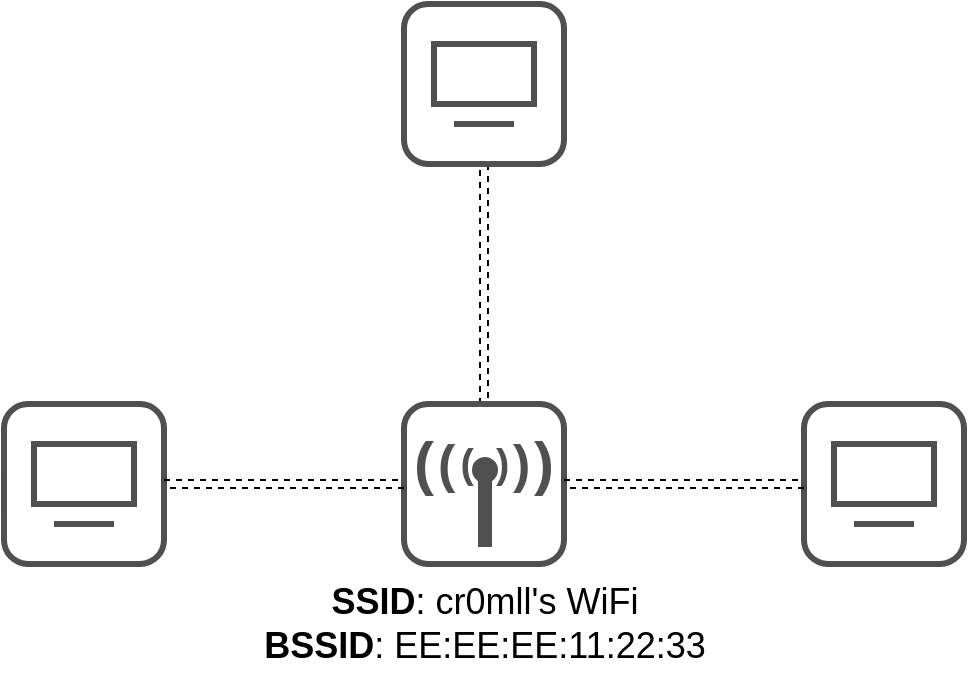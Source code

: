 <mxfile version="20.2.6" type="device"><diagram id="4mtm4rnbP0YaJP-8vygl" name="Page-1"><mxGraphModel dx="1422" dy="780" grid="1" gridSize="10" guides="1" tooltips="1" connect="1" arrows="1" fold="1" page="1" pageScale="1" pageWidth="850" pageHeight="1100" background="#ffffff" math="0" shadow="0"><root><mxCell id="0"/><mxCell id="1" parent="0"/><mxCell id="beIetCgcqoHNia07RHOe-2" value="" style="group" vertex="1" connectable="0" parent="1"><mxGeometry x="160" y="320" width="80" height="80" as="geometry"/></mxCell><mxCell id="beIetCgcqoHNia07RHOe-3" value="" style="rounded=1;whiteSpace=wrap;html=1;strokeWidth=3;strokeColor=#505050;" vertex="1" parent="beIetCgcqoHNia07RHOe-2"><mxGeometry width="80" height="80" as="geometry"/></mxCell><mxCell id="beIetCgcqoHNia07RHOe-4" value="" style="rounded=0;whiteSpace=wrap;html=1;strokeColor=#505050;strokeWidth=3;" vertex="1" parent="beIetCgcqoHNia07RHOe-2"><mxGeometry x="15" y="20" width="50" height="30" as="geometry"/></mxCell><mxCell id="beIetCgcqoHNia07RHOe-5" value="" style="endArrow=none;html=1;rounded=0;strokeWidth=3;strokeColor=#505050;" edge="1" parent="beIetCgcqoHNia07RHOe-2"><mxGeometry width="50" height="50" relative="1" as="geometry"><mxPoint x="25" y="60" as="sourcePoint"/><mxPoint x="55" y="60" as="targetPoint"/></mxGeometry></mxCell><mxCell id="beIetCgcqoHNia07RHOe-20" style="edgeStyle=orthogonalEdgeStyle;rounded=0;orthogonalLoop=1;jettySize=auto;html=1;exitX=0.5;exitY=0;exitDx=0;exitDy=0;entryX=0.5;entryY=1;entryDx=0;entryDy=0;shape=link;dashed=1;" edge="1" parent="1" source="beIetCgcqoHNia07RHOe-6" target="beIetCgcqoHNia07RHOe-17"><mxGeometry relative="1" as="geometry"/></mxCell><mxCell id="beIetCgcqoHNia07RHOe-6" value="" style="rounded=1;whiteSpace=wrap;html=1;strokeWidth=3;strokeColor=#505050;" vertex="1" parent="1"><mxGeometry x="360" y="320" width="80" height="80" as="geometry"/></mxCell><mxCell id="beIetCgcqoHNia07RHOe-7" value="" style="rounded=0;whiteSpace=wrap;html=1;strokeColor=#505050;strokeWidth=3;fillColor=#505050;" vertex="1" parent="1"><mxGeometry x="398.5" y="360" width="4" height="30" as="geometry"/></mxCell><mxCell id="beIetCgcqoHNia07RHOe-8" value="" style="ellipse;whiteSpace=wrap;html=1;aspect=fixed;strokeColor=#505050;strokeWidth=3;fillColor=#505050;" vertex="1" parent="1"><mxGeometry x="395.5" y="348" width="10" height="10" as="geometry"/></mxCell><mxCell id="beIetCgcqoHNia07RHOe-9" value="&lt;font style=&quot;font-size: 20px;&quot; color=&quot;#505050&quot;&gt;(&amp;nbsp; )&lt;/font&gt;" style="text;html=1;align=center;verticalAlign=middle;resizable=0;points=[];autosize=1;strokeColor=none;fillColor=none;fontSize=18;fontStyle=1" vertex="1" parent="1"><mxGeometry x="375" y="330" width="50" height="40" as="geometry"/></mxCell><mxCell id="beIetCgcqoHNia07RHOe-10" value="&lt;font style=&quot;font-size: 26px;&quot;&gt;&lt;b&gt;&lt;font style=&quot;font-size: 26px;&quot; color=&quot;#505050&quot;&gt;( &amp;nbsp;&amp;nbsp; )&lt;/font&gt;&lt;/b&gt;&lt;/font&gt;" style="text;whiteSpace=wrap;html=1;fontSize=20;fontColor=#505050;" vertex="1" parent="1"><mxGeometry x="375" y="328" width="60" height="50" as="geometry"/></mxCell><mxCell id="beIetCgcqoHNia07RHOe-11" value="&lt;font style=&quot;font-size: 30px;&quot;&gt;&lt;b&gt;&lt;font style=&quot;font-size: 30px;&quot; color=&quot;#505050&quot;&gt;( &amp;nbsp; &amp;nbsp;&amp;nbsp; )&lt;/font&gt;&lt;/b&gt;&lt;/font&gt;" style="text;whiteSpace=wrap;html=1;fontSize=20;fontColor=#505050;" vertex="1" parent="1"><mxGeometry x="362.75" y="325" width="74.5" height="50" as="geometry"/></mxCell><mxCell id="beIetCgcqoHNia07RHOe-16" value="" style="group" vertex="1" connectable="0" parent="1"><mxGeometry x="360" y="120" width="80" height="80" as="geometry"/></mxCell><mxCell id="beIetCgcqoHNia07RHOe-17" value="" style="rounded=1;whiteSpace=wrap;html=1;strokeWidth=3;strokeColor=#505050;" vertex="1" parent="beIetCgcqoHNia07RHOe-16"><mxGeometry width="80" height="80" as="geometry"/></mxCell><mxCell id="beIetCgcqoHNia07RHOe-18" value="" style="rounded=0;whiteSpace=wrap;html=1;strokeColor=#505050;strokeWidth=3;" vertex="1" parent="beIetCgcqoHNia07RHOe-16"><mxGeometry x="15" y="20" width="50" height="30" as="geometry"/></mxCell><mxCell id="beIetCgcqoHNia07RHOe-19" value="" style="endArrow=none;html=1;rounded=0;strokeWidth=3;strokeColor=#505050;" edge="1" parent="beIetCgcqoHNia07RHOe-16"><mxGeometry width="50" height="50" relative="1" as="geometry"><mxPoint x="25" y="60" as="sourcePoint"/><mxPoint x="55" y="60" as="targetPoint"/></mxGeometry></mxCell><mxCell id="beIetCgcqoHNia07RHOe-23" style="edgeStyle=orthogonalEdgeStyle;shape=link;rounded=0;orthogonalLoop=1;jettySize=auto;html=1;exitX=1;exitY=0.5;exitDx=0;exitDy=0;entryX=0;entryY=0.5;entryDx=0;entryDy=0;dashed=1;" edge="1" parent="1" source="beIetCgcqoHNia07RHOe-3" target="beIetCgcqoHNia07RHOe-6"><mxGeometry relative="1" as="geometry"/></mxCell><mxCell id="beIetCgcqoHNia07RHOe-24" value="" style="group" vertex="1" connectable="0" parent="1"><mxGeometry x="560" y="320" width="80" height="80" as="geometry"/></mxCell><mxCell id="beIetCgcqoHNia07RHOe-25" value="" style="rounded=1;whiteSpace=wrap;html=1;strokeWidth=3;strokeColor=#505050;" vertex="1" parent="beIetCgcqoHNia07RHOe-24"><mxGeometry width="80" height="80" as="geometry"/></mxCell><mxCell id="beIetCgcqoHNia07RHOe-26" value="" style="rounded=0;whiteSpace=wrap;html=1;strokeColor=#505050;strokeWidth=3;" vertex="1" parent="beIetCgcqoHNia07RHOe-24"><mxGeometry x="15" y="20" width="50" height="30" as="geometry"/></mxCell><mxCell id="beIetCgcqoHNia07RHOe-27" value="" style="endArrow=none;html=1;rounded=0;strokeWidth=3;strokeColor=#505050;" edge="1" parent="beIetCgcqoHNia07RHOe-24"><mxGeometry width="50" height="50" relative="1" as="geometry"><mxPoint x="25" y="60" as="sourcePoint"/><mxPoint x="55" y="60" as="targetPoint"/></mxGeometry></mxCell><mxCell id="beIetCgcqoHNia07RHOe-28" style="edgeStyle=orthogonalEdgeStyle;shape=link;rounded=0;orthogonalLoop=1;jettySize=auto;html=1;exitX=0;exitY=0.5;exitDx=0;exitDy=0;entryX=1;entryY=0.5;entryDx=0;entryDy=0;dashed=1;" edge="1" parent="1" source="beIetCgcqoHNia07RHOe-25" target="beIetCgcqoHNia07RHOe-6"><mxGeometry relative="1" as="geometry"/></mxCell><mxCell id="beIetCgcqoHNia07RHOe-29" value="&lt;div style=&quot;font-size: 18px;&quot;&gt;&lt;font style=&quot;font-size: 18px;&quot;&gt;&lt;b&gt;SSID&lt;/b&gt;: cr0mll's WiFi&lt;br&gt;&lt;/font&gt;&lt;/div&gt;&lt;div style=&quot;font-size: 18px;&quot;&gt;&lt;font style=&quot;font-size: 18px;&quot;&gt;&lt;b&gt;BSSID&lt;/b&gt;: EE:EE:EE:11:22:33&lt;br&gt;&lt;/font&gt;&lt;/div&gt;" style="text;html=1;align=center;verticalAlign=middle;resizable=0;points=[];autosize=1;strokeColor=none;fillColor=none;" vertex="1" parent="1"><mxGeometry x="280" y="400" width="240" height="60" as="geometry"/></mxCell></root></mxGraphModel></diagram></mxfile>